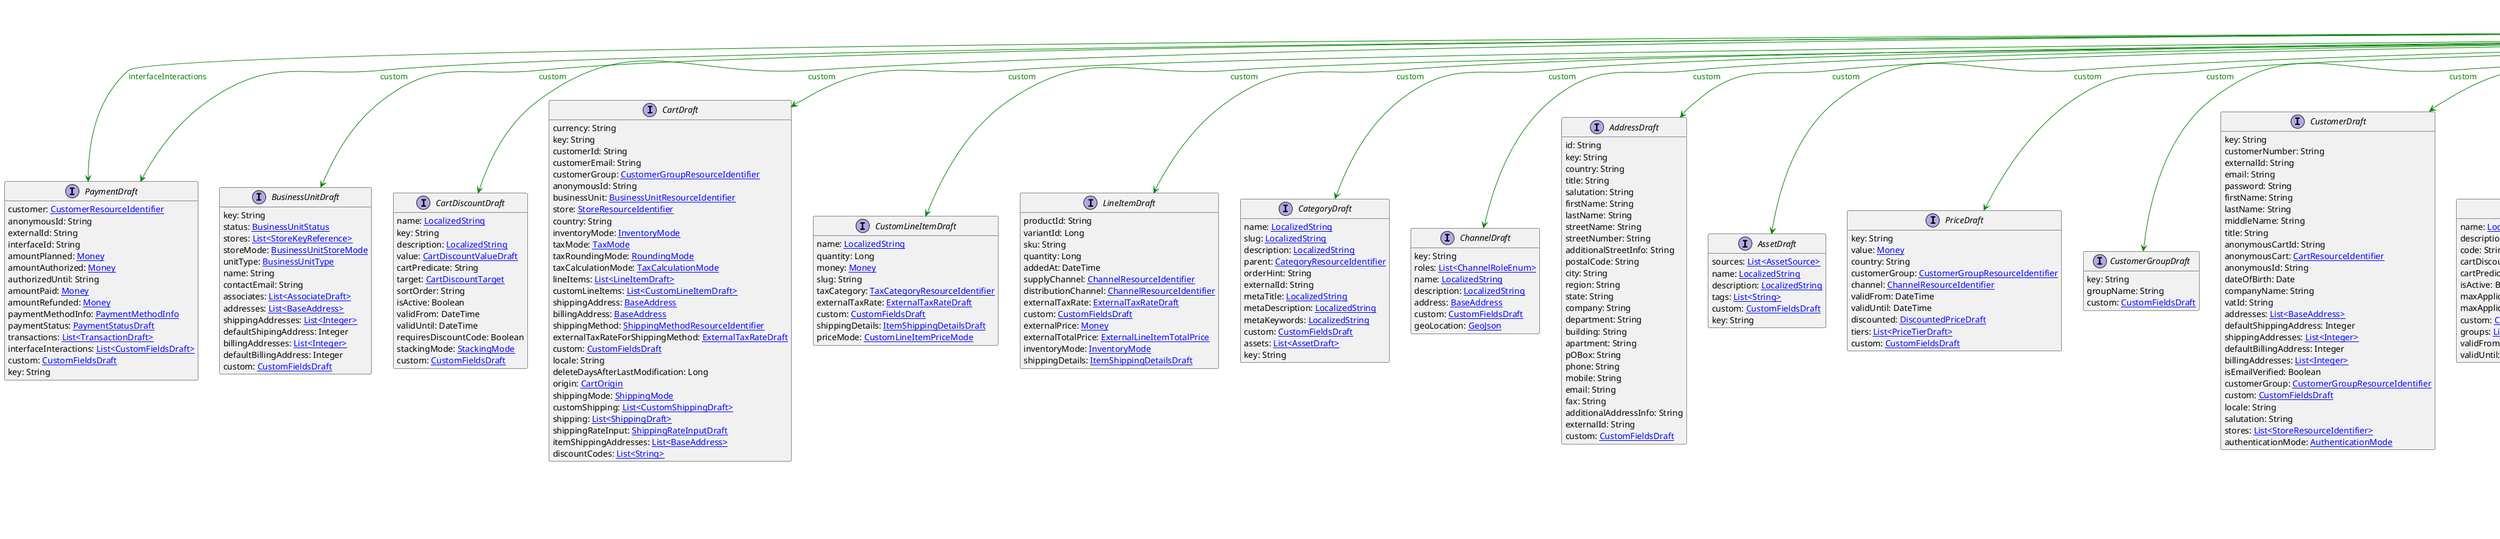 @startuml

hide empty fields
hide empty methods
legend
|= |= line |
|<back:black>   </back>| inheritance |
|<back:green>   </back>| property reference |
|<back:blue>   </back>| discriminated class |
endlegend
interface CustomFieldsDraft [[CustomFieldsDraft.svg]]  {
    type: [[TypeResourceIdentifier.svg TypeResourceIdentifier]]
    fields: [[FieldContainer.svg FieldContainer]]
}



interface PaymentDraft [[PaymentDraft.svg]]  {
    customer: [[CustomerResourceIdentifier.svg CustomerResourceIdentifier]]
    anonymousId: String
    externalId: String
    interfaceId: String
    amountPlanned: [[Money.svg Money]]
    amountAuthorized: [[Money.svg Money]]
    authorizedUntil: String
    amountPaid: [[Money.svg Money]]
    amountRefunded: [[Money.svg Money]]
    paymentMethodInfo: [[PaymentMethodInfo.svg PaymentMethodInfo]]
    paymentStatus: [[PaymentStatusDraft.svg PaymentStatusDraft]]
    transactions: [[TransactionDraft.svg List<TransactionDraft>]]
    interfaceInteractions: [[CustomFieldsDraft.svg List<CustomFieldsDraft>]]
    custom: [[CustomFieldsDraft.svg CustomFieldsDraft]]
    key: String
}
interface BusinessUnitDraft [[BusinessUnitDraft.svg]]  {
    key: String
    status: [[BusinessUnitStatus.svg BusinessUnitStatus]]
    stores: [[StoreKeyReference.svg List<StoreKeyReference>]]
    storeMode: [[BusinessUnitStoreMode.svg BusinessUnitStoreMode]]
    unitType: [[BusinessUnitType.svg BusinessUnitType]]
    name: String
    contactEmail: String
    associates: [[AssociateDraft.svg List<AssociateDraft>]]
    addresses: [[BaseAddress.svg List<BaseAddress>]]
    shippingAddresses: [[Integer.svg List<Integer>]]
    defaultShipingAddress: Integer
    billingAddresses: [[Integer.svg List<Integer>]]
    defaultBillingAddress: Integer
    custom: [[CustomFieldsDraft.svg CustomFieldsDraft]]
}
interface CartDiscountDraft [[CartDiscountDraft.svg]]  {
    name: [[LocalizedString.svg LocalizedString]]
    key: String
    description: [[LocalizedString.svg LocalizedString]]
    value: [[CartDiscountValueDraft.svg CartDiscountValueDraft]]
    cartPredicate: String
    target: [[CartDiscountTarget.svg CartDiscountTarget]]
    sortOrder: String
    isActive: Boolean
    validFrom: DateTime
    validUntil: DateTime
    requiresDiscountCode: Boolean
    stackingMode: [[StackingMode.svg StackingMode]]
    custom: [[CustomFieldsDraft.svg CustomFieldsDraft]]
}
interface CartDraft [[CartDraft.svg]]  {
    currency: String
    key: String
    customerId: String
    customerEmail: String
    customerGroup: [[CustomerGroupResourceIdentifier.svg CustomerGroupResourceIdentifier]]
    anonymousId: String
    businessUnit: [[BusinessUnitResourceIdentifier.svg BusinessUnitResourceIdentifier]]
    store: [[StoreResourceIdentifier.svg StoreResourceIdentifier]]
    country: String
    inventoryMode: [[InventoryMode.svg InventoryMode]]
    taxMode: [[TaxMode.svg TaxMode]]
    taxRoundingMode: [[RoundingMode.svg RoundingMode]]
    taxCalculationMode: [[TaxCalculationMode.svg TaxCalculationMode]]
    lineItems: [[LineItemDraft.svg List<LineItemDraft>]]
    customLineItems: [[CustomLineItemDraft.svg List<CustomLineItemDraft>]]
    shippingAddress: [[BaseAddress.svg BaseAddress]]
    billingAddress: [[BaseAddress.svg BaseAddress]]
    shippingMethod: [[ShippingMethodResourceIdentifier.svg ShippingMethodResourceIdentifier]]
    externalTaxRateForShippingMethod: [[ExternalTaxRateDraft.svg ExternalTaxRateDraft]]
    custom: [[CustomFieldsDraft.svg CustomFieldsDraft]]
    locale: String
    deleteDaysAfterLastModification: Long
    origin: [[CartOrigin.svg CartOrigin]]
    shippingMode: [[ShippingMode.svg ShippingMode]]
    customShipping: [[CustomShippingDraft.svg List<CustomShippingDraft>]]
    shipping: [[ShippingDraft.svg List<ShippingDraft>]]
    shippingRateInput: [[ShippingRateInputDraft.svg ShippingRateInputDraft]]
    itemShippingAddresses: [[BaseAddress.svg List<BaseAddress>]]
    discountCodes: [[String.svg List<String>]]
}
interface CustomLineItemDraft [[CustomLineItemDraft.svg]]  {
    name: [[LocalizedString.svg LocalizedString]]
    quantity: Long
    money: [[Money.svg Money]]
    slug: String
    taxCategory: [[TaxCategoryResourceIdentifier.svg TaxCategoryResourceIdentifier]]
    externalTaxRate: [[ExternalTaxRateDraft.svg ExternalTaxRateDraft]]
    custom: [[CustomFieldsDraft.svg CustomFieldsDraft]]
    shippingDetails: [[ItemShippingDetailsDraft.svg ItemShippingDetailsDraft]]
    priceMode: [[CustomLineItemPriceMode.svg CustomLineItemPriceMode]]
}
interface LineItemDraft [[LineItemDraft.svg]]  {
    productId: String
    variantId: Long
    sku: String
    quantity: Long
    addedAt: DateTime
    supplyChannel: [[ChannelResourceIdentifier.svg ChannelResourceIdentifier]]
    distributionChannel: [[ChannelResourceIdentifier.svg ChannelResourceIdentifier]]
    externalTaxRate: [[ExternalTaxRateDraft.svg ExternalTaxRateDraft]]
    custom: [[CustomFieldsDraft.svg CustomFieldsDraft]]
    externalPrice: [[Money.svg Money]]
    externalTotalPrice: [[ExternalLineItemTotalPrice.svg ExternalLineItemTotalPrice]]
    inventoryMode: [[InventoryMode.svg InventoryMode]]
    shippingDetails: [[ItemShippingDetailsDraft.svg ItemShippingDetailsDraft]]
}
interface CategoryDraft [[CategoryDraft.svg]]  {
    name: [[LocalizedString.svg LocalizedString]]
    slug: [[LocalizedString.svg LocalizedString]]
    description: [[LocalizedString.svg LocalizedString]]
    parent: [[CategoryResourceIdentifier.svg CategoryResourceIdentifier]]
    orderHint: String
    externalId: String
    metaTitle: [[LocalizedString.svg LocalizedString]]
    metaDescription: [[LocalizedString.svg LocalizedString]]
    metaKeywords: [[LocalizedString.svg LocalizedString]]
    custom: [[CustomFieldsDraft.svg CustomFieldsDraft]]
    assets: [[AssetDraft.svg List<AssetDraft>]]
    key: String
}
interface ChannelDraft [[ChannelDraft.svg]]  {
    key: String
    roles: [[ChannelRoleEnum.svg List<ChannelRoleEnum>]]
    name: [[LocalizedString.svg LocalizedString]]
    description: [[LocalizedString.svg LocalizedString]]
    address: [[BaseAddress.svg BaseAddress]]
    custom: [[CustomFieldsDraft.svg CustomFieldsDraft]]
    geoLocation: [[GeoJson.svg GeoJson]]
}
interface AddressDraft [[AddressDraft.svg]]  {
    id: String
    key: String
    country: String
    title: String
    salutation: String
    firstName: String
    lastName: String
    streetName: String
    streetNumber: String
    additionalStreetInfo: String
    postalCode: String
    city: String
    region: String
    state: String
    company: String
    department: String
    building: String
    apartment: String
    pOBox: String
    phone: String
    mobile: String
    email: String
    fax: String
    additionalAddressInfo: String
    externalId: String
    custom: [[CustomFieldsDraft.svg CustomFieldsDraft]]
}
interface AssetDraft [[AssetDraft.svg]]  {
    sources: [[AssetSource.svg List<AssetSource>]]
    name: [[LocalizedString.svg LocalizedString]]
    description: [[LocalizedString.svg LocalizedString]]
    tags: [[String.svg List<String>]]
    custom: [[CustomFieldsDraft.svg CustomFieldsDraft]]
    key: String
}
interface PriceDraft [[PriceDraft.svg]]  {
    key: String
    value: [[Money.svg Money]]
    country: String
    customerGroup: [[CustomerGroupResourceIdentifier.svg CustomerGroupResourceIdentifier]]
    channel: [[ChannelResourceIdentifier.svg ChannelResourceIdentifier]]
    validFrom: DateTime
    validUntil: DateTime
    discounted: [[DiscountedPriceDraft.svg DiscountedPriceDraft]]
    tiers: [[PriceTierDraft.svg List<PriceTierDraft>]]
    custom: [[CustomFieldsDraft.svg CustomFieldsDraft]]
}
interface CustomerGroupDraft [[CustomerGroupDraft.svg]]  {
    key: String
    groupName: String
    custom: [[CustomFieldsDraft.svg CustomFieldsDraft]]
}
interface CustomerDraft [[CustomerDraft.svg]]  {
    key: String
    customerNumber: String
    externalId: String
    email: String
    password: String
    firstName: String
    lastName: String
    middleName: String
    title: String
    anonymousCartId: String
    anonymousCart: [[CartResourceIdentifier.svg CartResourceIdentifier]]
    anonymousId: String
    dateOfBirth: Date
    companyName: String
    vatId: String
    addresses: [[BaseAddress.svg List<BaseAddress>]]
    defaultShippingAddress: Integer
    shippingAddresses: [[Integer.svg List<Integer>]]
    defaultBillingAddress: Integer
    billingAddresses: [[Integer.svg List<Integer>]]
    isEmailVerified: Boolean
    customerGroup: [[CustomerGroupResourceIdentifier.svg CustomerGroupResourceIdentifier]]
    custom: [[CustomFieldsDraft.svg CustomFieldsDraft]]
    locale: String
    salutation: String
    stores: [[StoreResourceIdentifier.svg List<StoreResourceIdentifier>]]
    authenticationMode: [[AuthenticationMode.svg AuthenticationMode]]
}
interface DiscountCodeDraft [[DiscountCodeDraft.svg]]  {
    name: [[LocalizedString.svg LocalizedString]]
    description: [[LocalizedString.svg LocalizedString]]
    code: String
    cartDiscounts: [[CartDiscountResourceIdentifier.svg List<CartDiscountResourceIdentifier>]]
    cartPredicate: String
    isActive: Boolean
    maxApplications: Long
    maxApplicationsPerCustomer: Long
    custom: [[CustomFieldsDraft.svg CustomFieldsDraft]]
    groups: [[String.svg List<String>]]
    validFrom: DateTime
    validUntil: DateTime
}
interface InventoryEntryDraft [[InventoryEntryDraft.svg]]  {
    sku: String
    key: String
    supplyChannel: [[ChannelResourceIdentifier.svg ChannelResourceIdentifier]]
    quantityOnStock: Long
    restockableInDays: Long
    expectedDelivery: DateTime
    custom: [[CustomFieldsDraft.svg CustomFieldsDraft]]
}
interface MyCartDraft [[MyCartDraft.svg]]  {
    currency: String
    customerEmail: String
    country: String
    inventoryMode: [[InventoryMode.svg InventoryMode]]
    lineItems: [[MyLineItemDraft.svg List<MyLineItemDraft>]]
    shippingAddress: [[BaseAddress.svg BaseAddress]]
    billingAddress: [[BaseAddress.svg BaseAddress]]
    shippingMethod: [[ShippingMethodResourceIdentifier.svg ShippingMethodResourceIdentifier]]
    custom: [[CustomFieldsDraft.svg CustomFieldsDraft]]
    locale: String
    taxMode: [[TaxMode.svg TaxMode]]
    deleteDaysAfterLastModification: Long
    itemShippingAddresses: [[BaseAddress.svg List<BaseAddress>]]
    businessUnit: [[BusinessUnitKeyReference.svg BusinessUnitKeyReference]]
    store: [[StoreKeyReference.svg StoreKeyReference]]
    discountCodes: [[String.svg List<String>]]
}
interface MyCustomerDraft [[MyCustomerDraft.svg]]  {
    email: String
    password: String
    firstName: String
    lastName: String
    middleName: String
    title: String
    salutation: String
    dateOfBirth: Date
    companyName: String
    vatId: String
    addresses: [[BaseAddress.svg List<BaseAddress>]]
    defaultShippingAddress: Long
    defaultBillingAddress: Long
    custom: [[CustomFieldsDraft.svg CustomFieldsDraft]]
    locale: String
    stores: [[StoreResourceIdentifier.svg List<StoreResourceIdentifier>]]
}
interface MyLineItemDraft [[MyLineItemDraft.svg]]  {
    productId: String
    variantId: Long
    quantity: Long
    addedAt: DateTime
    supplyChannel: [[ChannelResourceIdentifier.svg ChannelResourceIdentifier]]
    distributionChannel: [[ChannelResourceIdentifier.svg ChannelResourceIdentifier]]
    custom: [[CustomFieldsDraft.svg CustomFieldsDraft]]
    shippingDetails: [[ItemShippingDetailsDraft.svg ItemShippingDetailsDraft]]
    sku: String
}
interface MyPaymentDraft [[MyPaymentDraft.svg]]  {
    amountPlanned: [[Money.svg Money]]
    paymentMethodInfo: [[PaymentMethodInfo.svg PaymentMethodInfo]]
    custom: [[CustomFieldsDraft.svg CustomFieldsDraft]]
    transaction: [[MyTransactionDraft.svg MyTransactionDraft]]
}
interface MyShoppingListDraft [[MyShoppingListDraft.svg]]  {
    name: [[LocalizedString.svg LocalizedString]]
    description: [[LocalizedString.svg LocalizedString]]
    lineItems: [[ShoppingListLineItemDraft.svg List<ShoppingListLineItemDraft>]]
    textLineItems: [[TextLineItemDraft.svg List<TextLineItemDraft>]]
    custom: [[CustomFieldsDraft.svg CustomFieldsDraft]]
    deleteDaysAfterLastModification: Long
    store: [[StoreResourceIdentifier.svg StoreResourceIdentifier]]
}
interface MyTransactionDraft [[MyTransactionDraft.svg]]  {
    timestamp: DateTime
    type: [[TransactionType.svg TransactionType]]
    amount: [[Money.svg Money]]
    interactionId: String
    custom: [[CustomFieldsDraft.svg CustomFieldsDraft]]
}
interface MyShoppingListAddLineItemAction [[MyShoppingListAddLineItemAction.svg]]  {
    action: String
    sku: String
    productId: String
    variantId: Long
    quantity: Long
    addedAt: DateTime
    custom: [[CustomFieldsDraft.svg CustomFieldsDraft]]
}
interface MyShoppingListAddTextLineItemAction [[MyShoppingListAddTextLineItemAction.svg]]  {
    action: String
    name: [[LocalizedString.svg LocalizedString]]
    description: [[LocalizedString.svg LocalizedString]]
    quantity: Long
    addedAt: DateTime
    custom: [[CustomFieldsDraft.svg CustomFieldsDraft]]
}
interface OrderEditDraft [[OrderEditDraft.svg]]  {
    key: String
    resource: [[OrderReference.svg OrderReference]]
    stagedActions: [[StagedOrderUpdateAction.svg List<StagedOrderUpdateAction>]]
    custom: [[CustomFieldsDraft.svg CustomFieldsDraft]]
    comment: String
    dryRun: Boolean
}
interface StagedOrderAddDeliveryAction [[StagedOrderAddDeliveryAction.svg]]  {
    action: String
    items: [[DeliveryItem.svg List<DeliveryItem>]]
    address: [[BaseAddress.svg BaseAddress]]
    parcels: [[ParcelDraft.svg List<ParcelDraft>]]
    custom: [[CustomFieldsDraft.svg CustomFieldsDraft]]
}
interface CustomLineItemImportDraft [[CustomLineItemImportDraft.svg]]  {
    name: [[LocalizedString.svg LocalizedString]]
    quantity: Long
    money: [[Money.svg Money]]
    slug: String
    state: [[ItemState.svg List<ItemState>]]
    taxRate: [[TaxRate.svg TaxRate]]
    taxCategory: [[TaxCategoryResourceIdentifier.svg TaxCategoryResourceIdentifier]]
    custom: [[CustomFieldsDraft.svg CustomFieldsDraft]]
    shippingDetails: [[ItemShippingDetailsDraft.svg ItemShippingDetailsDraft]]
    priceMode: [[CustomLineItemPriceMode.svg CustomLineItemPriceMode]]
}
interface DeliveryDraft [[DeliveryDraft.svg]]  {
    items: [[DeliveryItem.svg List<DeliveryItem>]]
    parcels: [[ParcelDraft.svg List<ParcelDraft>]]
    address: [[AddressDraft.svg AddressDraft]]
    custom: [[CustomFieldsDraft.svg CustomFieldsDraft]]
}
interface LineItemImportDraft [[LineItemImportDraft.svg]]  {
    productId: String
    name: [[LocalizedString.svg LocalizedString]]
    variant: [[ProductVariantImportDraft.svg ProductVariantImportDraft]]
    price: [[PriceDraft.svg PriceDraft]]
    quantity: Long
    state: [[ItemState.svg List<ItemState>]]
    supplyChannel: [[ChannelResourceIdentifier.svg ChannelResourceIdentifier]]
    distributionChannel: [[ChannelResourceIdentifier.svg ChannelResourceIdentifier]]
    taxRate: [[TaxRate.svg TaxRate]]
    custom: [[CustomFieldsDraft.svg CustomFieldsDraft]]
    inventoryMode: [[InventoryMode.svg InventoryMode]]
    shippingDetails: [[ItemShippingDetailsDraft.svg ItemShippingDetailsDraft]]
}
interface OrderFromCartDraft [[OrderFromCartDraft.svg]]  {
    id: String
    cart: [[CartResourceIdentifier.svg CartResourceIdentifier]]
    version: Long
    orderNumber: String
    paymentState: [[PaymentState.svg PaymentState]]
    shipmentState: [[ShipmentState.svg ShipmentState]]
    orderState: [[OrderState.svg OrderState]]
    state: [[StateResourceIdentifier.svg StateResourceIdentifier]]
    custom: [[CustomFieldsDraft.svg CustomFieldsDraft]]
}
interface OrderImportDraft [[OrderImportDraft.svg]]  {
    orderNumber: String
    customerId: String
    customerEmail: String
    lineItems: [[LineItemImportDraft.svg List<LineItemImportDraft>]]
    customLineItems: [[CustomLineItemImportDraft.svg List<CustomLineItemImportDraft>]]
    totalPrice: [[Money.svg Money]]
    taxedPrice: [[TaxedPriceDraft.svg TaxedPriceDraft]]
    shippingAddress: [[BaseAddress.svg BaseAddress]]
    billingAddress: [[BaseAddress.svg BaseAddress]]
    customerGroup: [[CustomerGroupResourceIdentifier.svg CustomerGroupResourceIdentifier]]
    country: String
    orderState: [[OrderState.svg OrderState]]
    state: [[StateReference.svg StateReference]]
    shipmentState: [[ShipmentState.svg ShipmentState]]
    paymentState: [[PaymentState.svg PaymentState]]
    shippingInfo: [[ShippingInfoImportDraft.svg ShippingInfoImportDraft]]
    paymentInfo: [[PaymentInfo.svg PaymentInfo]]
    completedAt: DateTime
    custom: [[CustomFieldsDraft.svg CustomFieldsDraft]]
    inventoryMode: [[InventoryMode.svg InventoryMode]]
    taxRoundingMode: [[RoundingMode.svg RoundingMode]]
    itemShippingAddresses: [[BaseAddress.svg List<BaseAddress>]]
    businessUnit: [[BusinessUnitResourceIdentifier.svg BusinessUnitResourceIdentifier]]
    store: [[StoreResourceIdentifier.svg StoreResourceIdentifier]]
    origin: [[CartOrigin.svg CartOrigin]]
}
interface ParcelDraft [[ParcelDraft.svg]]  {
    measurements: [[ParcelMeasurements.svg ParcelMeasurements]]
    trackingData: [[TrackingData.svg TrackingData]]
    items: [[DeliveryItem.svg List<DeliveryItem>]]
    custom: [[CustomFieldsDraft.svg CustomFieldsDraft]]
}
interface ReturnItemDraft [[ReturnItemDraft.svg]]  {
    quantity: Long
    lineItemId: String
    customLineItemId: String
    comment: String
    shipmentState: [[ReturnShipmentState.svg ReturnShipmentState]]
    custom: [[CustomFieldsDraft.svg CustomFieldsDraft]]
}
interface OrderAddDeliveryAction [[OrderAddDeliveryAction.svg]]  {
    action: String
    items: [[DeliveryItem.svg List<DeliveryItem>]]
    shippingKey: String
    address: [[BaseAddress.svg BaseAddress]]
    parcels: [[ParcelDraft.svg List<ParcelDraft>]]
    custom: [[CustomFieldsDraft.svg CustomFieldsDraft]]
}
interface TransactionDraft [[TransactionDraft.svg]]  {
    timestamp: DateTime
    type: [[TransactionType.svg TransactionType]]
    amount: [[Money.svg Money]]
    interactionId: String
    state: [[TransactionState.svg TransactionState]]
    custom: [[CustomFieldsDraft.svg CustomFieldsDraft]]
}
interface ProductSelectionDraft [[ProductSelectionDraft.svg]]  {
    key: String
    name: [[LocalizedString.svg LocalizedString]]
    custom: [[CustomFieldsDraft.svg CustomFieldsDraft]]
}
interface QuoteRequestDraft [[QuoteRequestDraft.svg]]  {
    cart: [[CartResourceIdentifier.svg CartResourceIdentifier]]
    cartVersion: Long
    key: String
    comment: String
    custom: [[CustomFieldsDraft.svg CustomFieldsDraft]]
    state: [[StateReference.svg StateReference]]
}
interface QuoteDraft [[QuoteDraft.svg]]  {
    stagedQuote: [[StagedQuoteResourceIdentifier.svg StagedQuoteResourceIdentifier]]
    stagedQuoteVersion: Long
    stagedQuoteStateToSent: Boolean
    key: String
    custom: [[CustomFieldsDraft.svg CustomFieldsDraft]]
    state: [[StateReference.svg StateReference]]
}
interface ReviewDraft [[ReviewDraft.svg]]  {
    key: String
    uniquenessValue: String
    locale: String
    authorName: String
    title: String
    text: String
    target: [[Object.svg Object]]
    state: [[StateResourceIdentifier.svg StateResourceIdentifier]]
    rating: Integer
    customer: [[CustomerResourceIdentifier.svg CustomerResourceIdentifier]]
    custom: [[CustomFieldsDraft.svg CustomFieldsDraft]]
}
interface ShippingMethodDraft [[ShippingMethodDraft.svg]]  {
    key: String
    name: String
    localizedName: [[LocalizedString.svg LocalizedString]]
    description: String
    localizedDescription: [[LocalizedString.svg LocalizedString]]
    taxCategory: [[TaxCategoryResourceIdentifier.svg TaxCategoryResourceIdentifier]]
    zoneRates: [[ZoneRateDraft.svg List<ZoneRateDraft>]]
    isDefault: Boolean
    predicate: String
    custom: [[CustomFieldsDraft.svg CustomFieldsDraft]]
}
interface ShoppingListDraft [[ShoppingListDraft.svg]]  {
    name: [[LocalizedString.svg LocalizedString]]
    slug: [[LocalizedString.svg LocalizedString]]
    customer: [[CustomerResourceIdentifier.svg CustomerResourceIdentifier]]
    key: String
    description: [[LocalizedString.svg LocalizedString]]
    anonymousId: String
    deleteDaysAfterLastModification: Long
    lineItems: [[ShoppingListLineItemDraft.svg List<ShoppingListLineItemDraft>]]
    textLineItems: [[TextLineItemDraft.svg List<TextLineItemDraft>]]
    store: [[StoreResourceIdentifier.svg StoreResourceIdentifier]]
    custom: [[CustomFieldsDraft.svg CustomFieldsDraft]]
}
interface ShoppingListLineItemDraft [[ShoppingListLineItemDraft.svg]]  {
    productId: String
    variantId: Long
    sku: String
    addedAt: DateTime
    custom: [[CustomFieldsDraft.svg CustomFieldsDraft]]
    quantity: Long
}
interface TextLineItemDraft [[TextLineItemDraft.svg]]  {
    addedAt: DateTime
    custom: [[CustomFieldsDraft.svg CustomFieldsDraft]]
    description: [[LocalizedString.svg LocalizedString]]
    name: [[LocalizedString.svg LocalizedString]]
    quantity: Long
}
interface ShoppingListAddLineItemAction [[ShoppingListAddLineItemAction.svg]]  {
    action: String
    sku: String
    productId: String
    variantId: Long
    quantity: Long
    addedAt: DateTime
    custom: [[CustomFieldsDraft.svg CustomFieldsDraft]]
}
interface ShoppingListAddTextLineItemAction [[ShoppingListAddTextLineItemAction.svg]]  {
    action: String
    name: [[LocalizedString.svg LocalizedString]]
    description: [[LocalizedString.svg LocalizedString]]
    quantity: Long
    addedAt: DateTime
    custom: [[CustomFieldsDraft.svg CustomFieldsDraft]]
}
interface StagedQuoteDraft [[StagedQuoteDraft.svg]]  {
    quoteRequest: [[QuoteRequestResourceIdentifier.svg QuoteRequestResourceIdentifier]]
    quoteRequestVersion: Long
    quoteRequestStateToAccepted: Boolean
    key: String
    custom: [[CustomFieldsDraft.svg CustomFieldsDraft]]
    state: [[StateReference.svg StateReference]]
}
interface StandalonePriceDraft [[StandalonePriceDraft.svg]]  {
    key: String
    sku: String
    value: [[Money.svg Money]]
    country: String
    customerGroup: [[CustomerGroupResourceIdentifier.svg CustomerGroupResourceIdentifier]]
    channel: [[ChannelResourceIdentifier.svg ChannelResourceIdentifier]]
    validFrom: DateTime
    validUntil: DateTime
    tiers: [[PriceTierDraft.svg List<PriceTierDraft>]]
    discounted: [[DiscountedPriceDraft.svg DiscountedPriceDraft]]
    custom: [[CustomFieldsDraft.svg CustomFieldsDraft]]
    active: Boolean
}
interface StoreDraft [[StoreDraft.svg]]  {
    key: String
    name: [[LocalizedString.svg LocalizedString]]
    languages: [[String.svg List<String>]]
    countries: [[StoreCountry.svg List<StoreCountry>]]
    distributionChannels: [[ChannelResourceIdentifier.svg List<ChannelResourceIdentifier>]]
    supplyChannels: [[ChannelResourceIdentifier.svg List<ChannelResourceIdentifier>]]
    productSelections: [[ProductSelectionSettingDraft.svg List<ProductSelectionSettingDraft>]]
    custom: [[CustomFieldsDraft.svg CustomFieldsDraft]]
}

CustomFieldsDraft --> PaymentDraft #green;text:green : "interfaceInteractions"
CustomFieldsDraft --> BusinessUnitDraft #green;text:green : "custom"
CustomFieldsDraft --> CartDiscountDraft #green;text:green : "custom"
CustomFieldsDraft --> CartDraft #green;text:green : "custom"
CustomFieldsDraft --> CustomLineItemDraft #green;text:green : "custom"
CustomFieldsDraft --> LineItemDraft #green;text:green : "custom"
CustomFieldsDraft --> CategoryDraft #green;text:green : "custom"
CustomFieldsDraft --> ChannelDraft #green;text:green : "custom"
CustomFieldsDraft --> AddressDraft #green;text:green : "custom"
CustomFieldsDraft --> AssetDraft #green;text:green : "custom"
CustomFieldsDraft --> PriceDraft #green;text:green : "custom"
CustomFieldsDraft --> CustomerGroupDraft #green;text:green : "custom"
CustomFieldsDraft --> CustomerDraft #green;text:green : "custom"
CustomFieldsDraft --> DiscountCodeDraft #green;text:green : "custom"
CustomFieldsDraft --> InventoryEntryDraft #green;text:green : "custom"
CustomFieldsDraft --> MyCartDraft #green;text:green : "custom"
CustomFieldsDraft --> MyCustomerDraft #green;text:green : "custom"
CustomFieldsDraft --> MyLineItemDraft #green;text:green : "custom"
CustomFieldsDraft --> MyPaymentDraft #green;text:green : "custom"
CustomFieldsDraft --> MyShoppingListDraft #green;text:green : "custom"
CustomFieldsDraft --> MyTransactionDraft #green;text:green : "custom"
CustomFieldsDraft --> MyShoppingListAddLineItemAction #green;text:green : "custom"
CustomFieldsDraft --> MyShoppingListAddTextLineItemAction #green;text:green : "custom"
CustomFieldsDraft --> OrderEditDraft #green;text:green : "custom"
CustomFieldsDraft --> StagedOrderAddDeliveryAction #green;text:green : "custom"
CustomFieldsDraft --> CustomLineItemImportDraft #green;text:green : "custom"
CustomFieldsDraft --> DeliveryDraft #green;text:green : "custom"
CustomFieldsDraft --> LineItemImportDraft #green;text:green : "custom"
CustomFieldsDraft --> OrderFromCartDraft #green;text:green : "custom"
CustomFieldsDraft --> OrderImportDraft #green;text:green : "custom"
CustomFieldsDraft --> ParcelDraft #green;text:green : "custom"
CustomFieldsDraft --> ReturnItemDraft #green;text:green : "custom"
CustomFieldsDraft --> OrderAddDeliveryAction #green;text:green : "custom"
CustomFieldsDraft --> PaymentDraft #green;text:green : "custom"
CustomFieldsDraft --> TransactionDraft #green;text:green : "custom"
CustomFieldsDraft --> ProductSelectionDraft #green;text:green : "custom"
CustomFieldsDraft --> QuoteRequestDraft #green;text:green : "custom"
CustomFieldsDraft --> QuoteDraft #green;text:green : "custom"
CustomFieldsDraft --> ReviewDraft #green;text:green : "custom"
CustomFieldsDraft --> ShippingMethodDraft #green;text:green : "custom"
CustomFieldsDraft --> ShoppingListDraft #green;text:green : "custom"
CustomFieldsDraft --> ShoppingListLineItemDraft #green;text:green : "custom"
CustomFieldsDraft --> TextLineItemDraft #green;text:green : "custom"
CustomFieldsDraft --> ShoppingListAddLineItemAction #green;text:green : "custom"
CustomFieldsDraft --> ShoppingListAddTextLineItemAction #green;text:green : "custom"
CustomFieldsDraft --> StagedQuoteDraft #green;text:green : "custom"
CustomFieldsDraft --> StandalonePriceDraft #green;text:green : "custom"
CustomFieldsDraft --> StoreDraft #green;text:green : "custom"
@enduml
